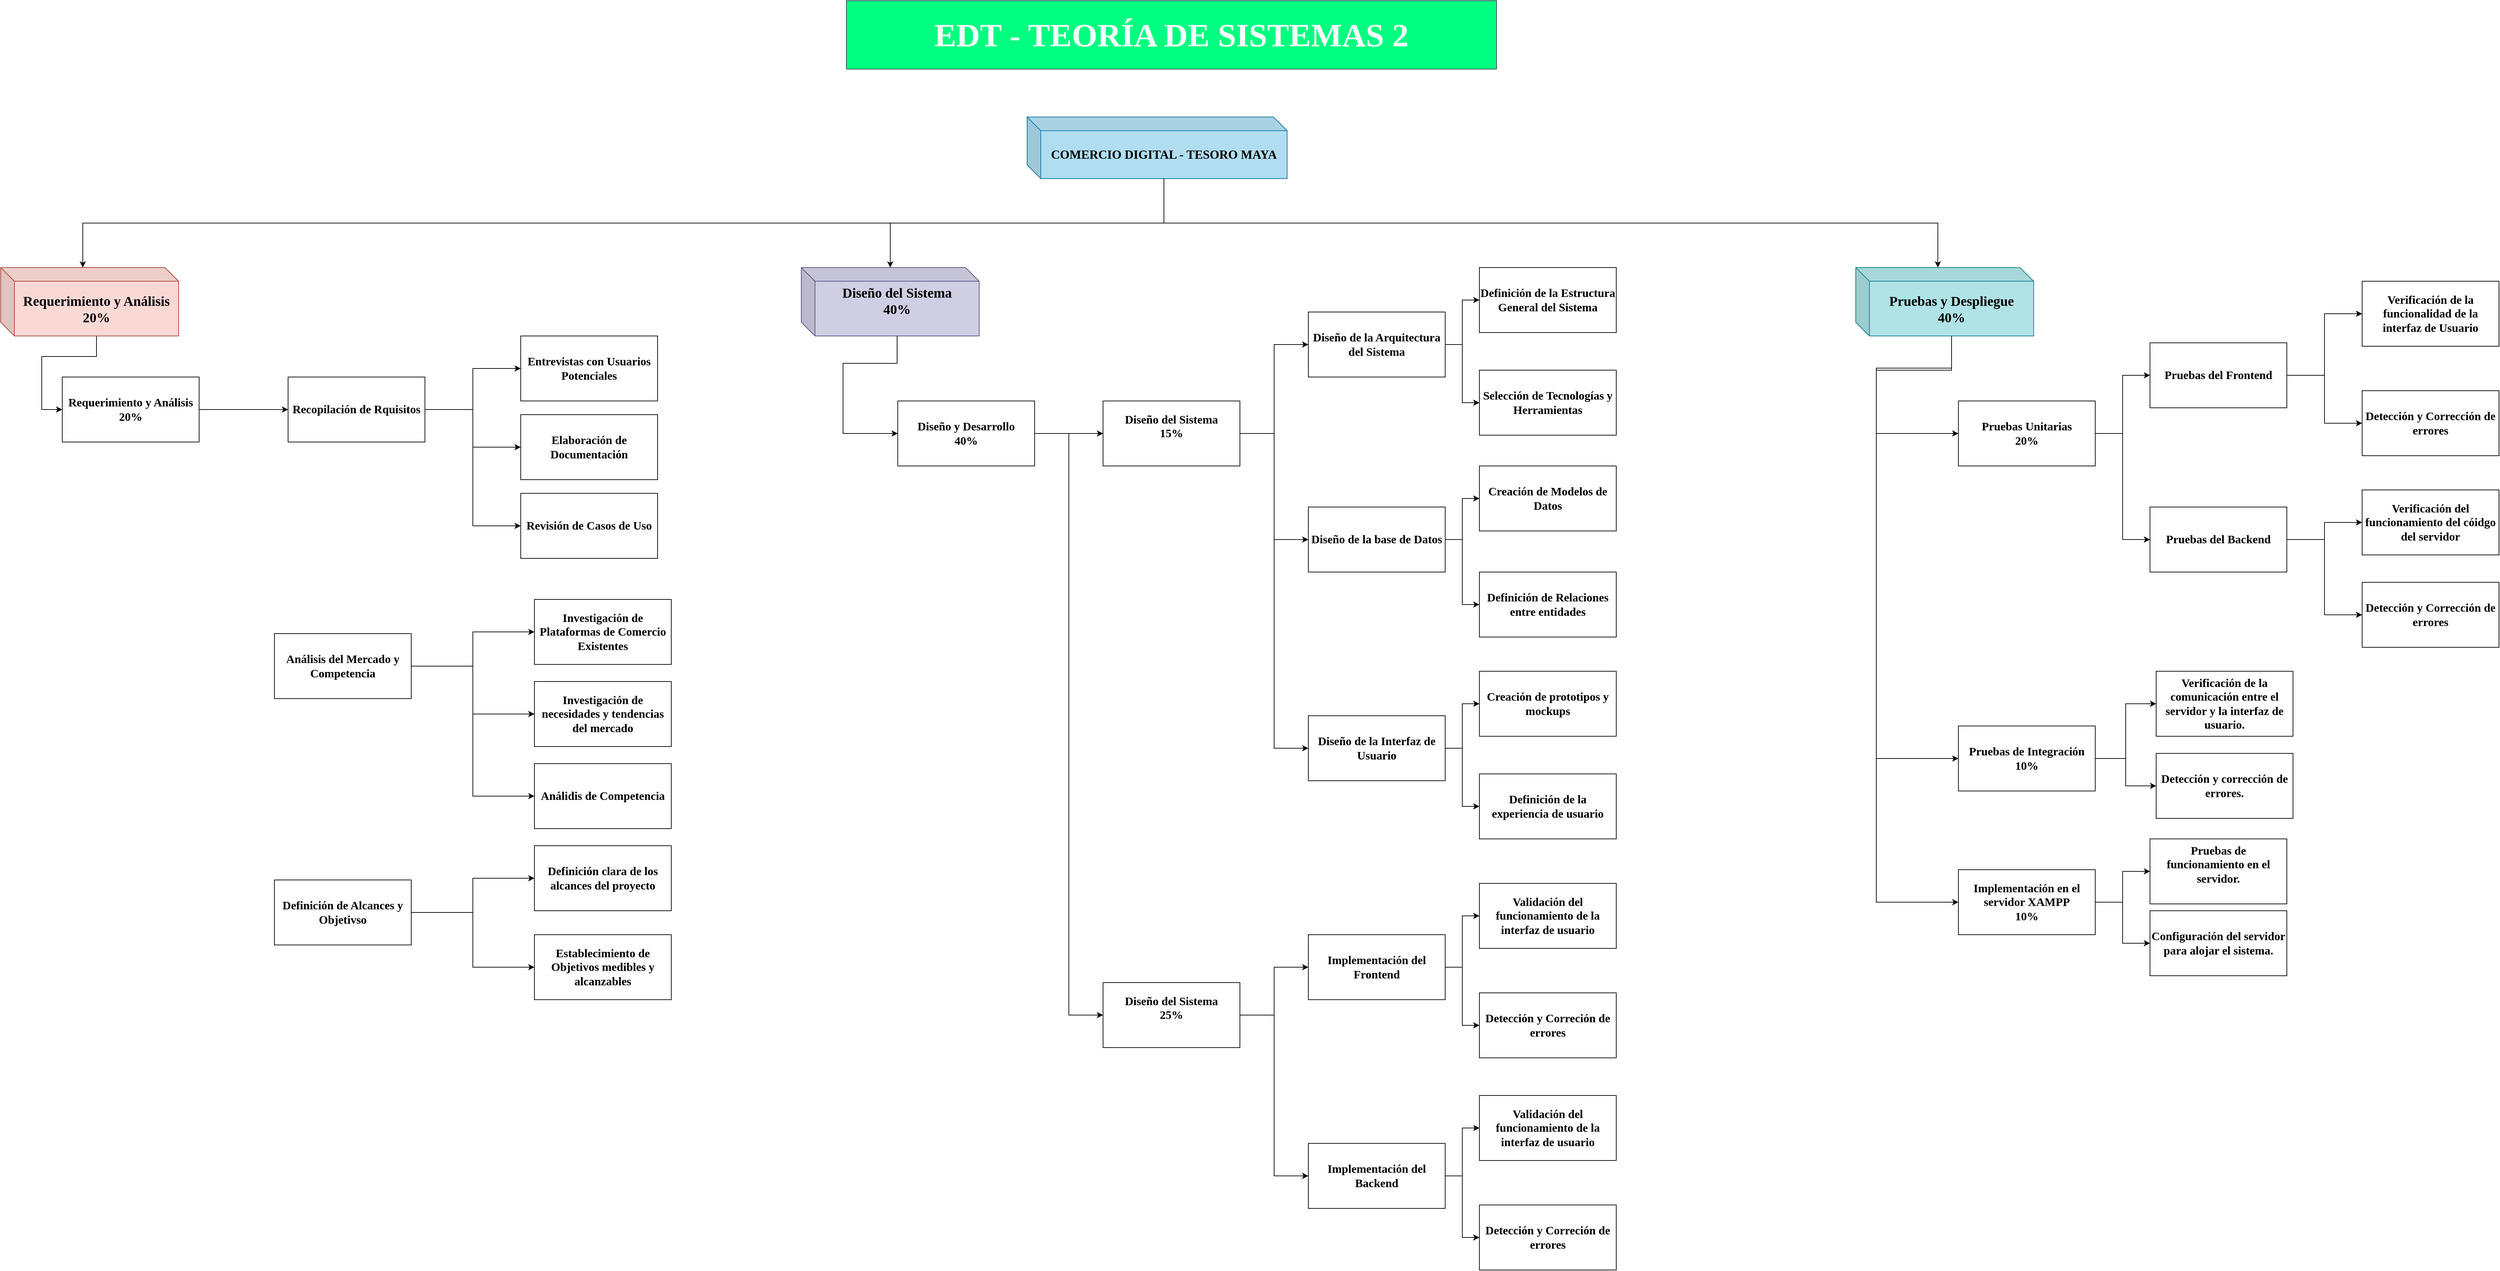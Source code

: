 <mxfile version="23.1.5" type="device">
  <diagram name="Página-1" id="y0PyfUEAWKG5MKSjvkbq">
    <mxGraphModel dx="4200" dy="2676" grid="1" gridSize="10" guides="1" tooltips="1" connect="1" arrows="1" fold="1" page="1" pageScale="1" pageWidth="827" pageHeight="1169" math="0" shadow="0">
      <root>
        <mxCell id="0" />
        <mxCell id="1" parent="0" />
        <mxCell id="Nq9krzEUvzTZvL4iwR_3-89" style="edgeStyle=orthogonalEdgeStyle;rounded=0;orthogonalLoop=1;jettySize=auto;html=1;exitX=0;exitY=0;exitDx=200;exitDy=90;exitPerimeter=0;" parent="1" source="BxOqO0l4948KKMsA6b3B-2" target="BxOqO0l4948KKMsA6b3B-6" edge="1">
          <mxGeometry relative="1" as="geometry" />
        </mxCell>
        <mxCell id="BxOqO0l4948KKMsA6b3B-2" value="COMERCIO DIGITAL - TESORO MAYA" style="shape=cube;whiteSpace=wrap;html=1;boundedLbl=1;backgroundOutline=1;darkOpacity=0.05;darkOpacity2=0.1;fillColor=#b1ddf0;strokeColor=#10739e;fontFamily=Comic Sans MS;fontStyle=1;fontSize=18;" parent="1" vertex="1">
          <mxGeometry x="1580" y="190" width="380" height="90" as="geometry" />
        </mxCell>
        <mxCell id="BxOqO0l4948KKMsA6b3B-3" value="&lt;font face=&quot;Comic Sans MS&quot; style=&quot;font-size: 48px;&quot;&gt;&lt;b&gt;EDT - TEORÍA DE SISTEMAS 2&lt;/b&gt;&lt;/font&gt;" style="rounded=0;whiteSpace=wrap;html=1;fillColor=#00FF80;fontColor=#ffffff;strokeColor=#314354;" parent="1" vertex="1">
          <mxGeometry x="1316" y="20" width="950" height="100" as="geometry" />
        </mxCell>
        <mxCell id="BxOqO0l4948KKMsA6b3B-14" style="edgeStyle=orthogonalEdgeStyle;rounded=0;orthogonalLoop=1;jettySize=auto;html=1;exitX=0;exitY=0;exitDx=140;exitDy=100;exitPerimeter=0;entryX=0;entryY=0.5;entryDx=0;entryDy=0;" parent="1" source="BxOqO0l4948KKMsA6b3B-4" target="BxOqO0l4948KKMsA6b3B-10" edge="1">
          <mxGeometry relative="1" as="geometry">
            <Array as="points">
              <mxPoint x="220" y="540" />
              <mxPoint x="140" y="540" />
              <mxPoint x="140" y="618" />
            </Array>
          </mxGeometry>
        </mxCell>
        <mxCell id="BxOqO0l4948KKMsA6b3B-4" value="&lt;font face=&quot;Comic Sans MS&quot; color=&quot;#000000&quot;&gt;&lt;span style=&quot;font-size: 20px;&quot;&gt;&lt;b&gt;Requerimiento y Análisis&lt;br&gt;20%&lt;br&gt;&lt;/b&gt;&lt;/span&gt;&lt;/font&gt;" style="shape=cube;whiteSpace=wrap;html=1;boundedLbl=1;backgroundOutline=1;darkOpacity=0.05;darkOpacity2=0.1;fillColor=#fad9d5;strokeColor=#ae4132;" parent="1" vertex="1">
          <mxGeometry x="80" y="410" width="260" height="100" as="geometry" />
        </mxCell>
        <mxCell id="Nq9krzEUvzTZvL4iwR_3-23" style="edgeStyle=orthogonalEdgeStyle;rounded=0;orthogonalLoop=1;jettySize=auto;html=1;exitX=0;exitY=0;exitDx=140;exitDy=100;exitPerimeter=0;entryX=0;entryY=0.5;entryDx=0;entryDy=0;" parent="1" source="BxOqO0l4948KKMsA6b3B-6" target="BxOqO0l4948KKMsA6b3B-21" edge="1">
          <mxGeometry relative="1" as="geometry">
            <Array as="points">
              <mxPoint x="1390" y="550" />
              <mxPoint x="1311" y="550" />
              <mxPoint x="1311" y="653" />
            </Array>
          </mxGeometry>
        </mxCell>
        <mxCell id="BxOqO0l4948KKMsA6b3B-6" value="&lt;font size=&quot;1&quot; style=&quot;&quot; face=&quot;Comic Sans MS&quot; color=&quot;#000000&quot;&gt;&lt;b style=&quot;font-size: 20px;&quot;&gt;Diseño del Sistema&lt;br&gt;40%&lt;br&gt;&lt;br&gt;&lt;/b&gt;&lt;/font&gt;" style="shape=cube;whiteSpace=wrap;html=1;boundedLbl=1;backgroundOutline=1;darkOpacity=0.05;darkOpacity2=0.1;fillColor=#d0cee2;strokeColor=#56517e;" parent="1" vertex="1">
          <mxGeometry x="1250" y="410" width="260" height="100" as="geometry" />
        </mxCell>
        <mxCell id="Nq9krzEUvzTZvL4iwR_3-58" style="edgeStyle=orthogonalEdgeStyle;rounded=0;orthogonalLoop=1;jettySize=auto;html=1;exitX=0;exitY=0;exitDx=140;exitDy=100;exitPerimeter=0;entryX=0;entryY=0.5;entryDx=0;entryDy=0;" parent="1" source="BxOqO0l4948KKMsA6b3B-7" target="Nq9krzEUvzTZvL4iwR_3-57" edge="1">
          <mxGeometry relative="1" as="geometry">
            <Array as="points">
              <mxPoint x="2931" y="557" />
              <mxPoint x="2821" y="557" />
              <mxPoint x="2821" y="653" />
            </Array>
          </mxGeometry>
        </mxCell>
        <mxCell id="Nq9krzEUvzTZvL4iwR_3-74" style="edgeStyle=orthogonalEdgeStyle;rounded=0;orthogonalLoop=1;jettySize=auto;html=1;exitX=0;exitY=0;exitDx=140;exitDy=100;exitPerimeter=0;entryX=0;entryY=0.5;entryDx=0;entryDy=0;" parent="1" source="BxOqO0l4948KKMsA6b3B-7" target="Nq9krzEUvzTZvL4iwR_3-73" edge="1">
          <mxGeometry relative="1" as="geometry">
            <Array as="points">
              <mxPoint x="2931" y="560" />
              <mxPoint x="2821" y="560" />
              <mxPoint x="2821" y="1127" />
            </Array>
          </mxGeometry>
        </mxCell>
        <mxCell id="Nq9krzEUvzTZvL4iwR_3-80" style="edgeStyle=orthogonalEdgeStyle;rounded=0;orthogonalLoop=1;jettySize=auto;html=1;exitX=0;exitY=0;exitDx=140;exitDy=100;exitPerimeter=0;entryX=0;entryY=0.5;entryDx=0;entryDy=0;" parent="1" source="BxOqO0l4948KKMsA6b3B-7" target="Nq9krzEUvzTZvL4iwR_3-77" edge="1">
          <mxGeometry relative="1" as="geometry">
            <Array as="points">
              <mxPoint x="2931" y="560" />
              <mxPoint x="2821" y="560" />
              <mxPoint x="2821" y="1337" />
            </Array>
          </mxGeometry>
        </mxCell>
        <mxCell id="BxOqO0l4948KKMsA6b3B-7" value="&lt;font face=&quot;Comic Sans MS&quot; color=&quot;#000000&quot;&gt;&lt;span style=&quot;font-size: 20px;&quot;&gt;&lt;b&gt;Pruebas y Despliegue&lt;br&gt;40%&lt;br&gt;&lt;/b&gt;&lt;/span&gt;&lt;/font&gt;" style="shape=cube;whiteSpace=wrap;html=1;boundedLbl=1;backgroundOutline=1;darkOpacity=0.05;darkOpacity2=0.1;fillColor=#b0e3e6;strokeColor=#0e8088;" parent="1" vertex="1">
          <mxGeometry x="2791" y="410" width="260" height="100" as="geometry" />
        </mxCell>
        <mxCell id="Nq9krzEUvzTZvL4iwR_3-86" style="edgeStyle=orthogonalEdgeStyle;rounded=0;orthogonalLoop=1;jettySize=auto;html=1;exitX=1;exitY=0.5;exitDx=0;exitDy=0;entryX=0;entryY=0.5;entryDx=0;entryDy=0;" parent="1" source="BxOqO0l4948KKMsA6b3B-10" target="Nq9krzEUvzTZvL4iwR_3-82" edge="1">
          <mxGeometry relative="1" as="geometry" />
        </mxCell>
        <mxCell id="BxOqO0l4948KKMsA6b3B-10" value="Requerimiento y Análisis&lt;br&gt;20%" style="rounded=0;whiteSpace=wrap;html=1;fillColor=none;fontStyle=1;fontSize=17;fontFamily=Comic Sans MS;" parent="1" vertex="1">
          <mxGeometry x="170" y="570" width="200" height="95" as="geometry" />
        </mxCell>
        <mxCell id="Nq9krzEUvzTZvL4iwR_3-12" style="edgeStyle=orthogonalEdgeStyle;rounded=0;orthogonalLoop=1;jettySize=auto;html=1;exitX=1;exitY=0.5;exitDx=0;exitDy=0;entryX=0;entryY=0.5;entryDx=0;entryDy=0;" parent="1" source="BxOqO0l4948KKMsA6b3B-11" target="Nq9krzEUvzTZvL4iwR_3-5" edge="1">
          <mxGeometry relative="1" as="geometry" />
        </mxCell>
        <mxCell id="Nq9krzEUvzTZvL4iwR_3-13" style="edgeStyle=orthogonalEdgeStyle;rounded=0;orthogonalLoop=1;jettySize=auto;html=1;exitX=1;exitY=0.5;exitDx=0;exitDy=0;entryX=0;entryY=0.5;entryDx=0;entryDy=0;" parent="1" source="BxOqO0l4948KKMsA6b3B-11" target="Nq9krzEUvzTZvL4iwR_3-6" edge="1">
          <mxGeometry relative="1" as="geometry" />
        </mxCell>
        <mxCell id="Nq9krzEUvzTZvL4iwR_3-14" style="edgeStyle=orthogonalEdgeStyle;rounded=0;orthogonalLoop=1;jettySize=auto;html=1;exitX=1;exitY=0.5;exitDx=0;exitDy=0;entryX=0;entryY=0.5;entryDx=0;entryDy=0;" parent="1" source="BxOqO0l4948KKMsA6b3B-11" target="Nq9krzEUvzTZvL4iwR_3-7" edge="1">
          <mxGeometry relative="1" as="geometry" />
        </mxCell>
        <mxCell id="BxOqO0l4948KKMsA6b3B-11" value="Análisis del Mercado y Competencia" style="rounded=0;whiteSpace=wrap;html=1;fillColor=none;fontStyle=1;fontSize=17;fontFamily=Comic Sans MS;" parent="1" vertex="1">
          <mxGeometry x="480" y="945" width="200" height="95" as="geometry" />
        </mxCell>
        <mxCell id="Nq9krzEUvzTZvL4iwR_3-16" style="edgeStyle=orthogonalEdgeStyle;rounded=0;orthogonalLoop=1;jettySize=auto;html=1;exitX=1;exitY=0.5;exitDx=0;exitDy=0;entryX=0;entryY=0.5;entryDx=0;entryDy=0;" parent="1" source="BxOqO0l4948KKMsA6b3B-12" target="BxOqO0l4948KKMsA6b3B-13" edge="1">
          <mxGeometry relative="1" as="geometry" />
        </mxCell>
        <mxCell id="Nq9krzEUvzTZvL4iwR_3-17" style="edgeStyle=orthogonalEdgeStyle;rounded=0;orthogonalLoop=1;jettySize=auto;html=1;exitX=1;exitY=0.5;exitDx=0;exitDy=0;entryX=0;entryY=0.5;entryDx=0;entryDy=0;" parent="1" source="BxOqO0l4948KKMsA6b3B-12" target="BxOqO0l4948KKMsA6b3B-28" edge="1">
          <mxGeometry relative="1" as="geometry" />
        </mxCell>
        <mxCell id="BxOqO0l4948KKMsA6b3B-12" value="Definición de Alcances y Objetivso" style="rounded=0;whiteSpace=wrap;html=1;fillColor=none;fontStyle=1;fontSize=17;fontFamily=Comic Sans MS;" parent="1" vertex="1">
          <mxGeometry x="480" y="1305" width="200" height="95" as="geometry" />
        </mxCell>
        <mxCell id="BxOqO0l4948KKMsA6b3B-13" value="Definición clara de los alcances del proyecto" style="rounded=0;whiteSpace=wrap;html=1;fillColor=none;fontStyle=1;fontSize=17;fontFamily=Comic Sans MS;" parent="1" vertex="1">
          <mxGeometry x="860" y="1255" width="200" height="95" as="geometry" />
        </mxCell>
        <mxCell id="Nq9krzEUvzTZvL4iwR_3-21" style="edgeStyle=orthogonalEdgeStyle;rounded=0;orthogonalLoop=1;jettySize=auto;html=1;exitX=1;exitY=0.5;exitDx=0;exitDy=0;entryX=0;entryY=0.5;entryDx=0;entryDy=0;" parent="1" source="BxOqO0l4948KKMsA6b3B-21" target="BxOqO0l4948KKMsA6b3B-23" edge="1">
          <mxGeometry relative="1" as="geometry" />
        </mxCell>
        <mxCell id="Nq9krzEUvzTZvL4iwR_3-43" style="edgeStyle=orthogonalEdgeStyle;rounded=0;orthogonalLoop=1;jettySize=auto;html=1;exitX=1;exitY=0.5;exitDx=0;exitDy=0;entryX=0;entryY=0.5;entryDx=0;entryDy=0;" parent="1" source="BxOqO0l4948KKMsA6b3B-21" target="Nq9krzEUvzTZvL4iwR_3-42" edge="1">
          <mxGeometry relative="1" as="geometry" />
        </mxCell>
        <mxCell id="BxOqO0l4948KKMsA6b3B-21" value="Diseño y Desarrollo&lt;br&gt;40%" style="rounded=0;whiteSpace=wrap;html=1;fillColor=none;fontStyle=1;fontSize=17;fontFamily=Comic Sans MS;" parent="1" vertex="1">
          <mxGeometry x="1391" y="605" width="200" height="95" as="geometry" />
        </mxCell>
        <mxCell id="Nq9krzEUvzTZvL4iwR_3-24" style="edgeStyle=orthogonalEdgeStyle;rounded=0;orthogonalLoop=1;jettySize=auto;html=1;exitX=1;exitY=0.5;exitDx=0;exitDy=0;entryX=0;entryY=0.5;entryDx=0;entryDy=0;" parent="1" source="BxOqO0l4948KKMsA6b3B-23" target="Nq9krzEUvzTZvL4iwR_3-18" edge="1">
          <mxGeometry relative="1" as="geometry" />
        </mxCell>
        <mxCell id="Nq9krzEUvzTZvL4iwR_3-31" style="edgeStyle=orthogonalEdgeStyle;rounded=0;orthogonalLoop=1;jettySize=auto;html=1;exitX=1;exitY=0.5;exitDx=0;exitDy=0;entryX=0;entryY=0.5;entryDx=0;entryDy=0;" parent="1" source="BxOqO0l4948KKMsA6b3B-23" target="Nq9krzEUvzTZvL4iwR_3-19" edge="1">
          <mxGeometry relative="1" as="geometry" />
        </mxCell>
        <mxCell id="Nq9krzEUvzTZvL4iwR_3-41" style="edgeStyle=orthogonalEdgeStyle;rounded=0;orthogonalLoop=1;jettySize=auto;html=1;exitX=1;exitY=0.5;exitDx=0;exitDy=0;entryX=0;entryY=0.5;entryDx=0;entryDy=0;" parent="1" source="BxOqO0l4948KKMsA6b3B-23" target="Nq9krzEUvzTZvL4iwR_3-36" edge="1">
          <mxGeometry relative="1" as="geometry" />
        </mxCell>
        <mxCell id="BxOqO0l4948KKMsA6b3B-23" value="Diseño del Sistema&lt;br&gt;15%&lt;div&gt;&lt;br/&gt;&lt;/div&gt;" style="rounded=0;whiteSpace=wrap;html=1;fillColor=none;fontStyle=1;fontSize=17;fontFamily=Comic Sans MS;" parent="1" vertex="1">
          <mxGeometry x="1691" y="605" width="200" height="95" as="geometry" />
        </mxCell>
        <mxCell id="BxOqO0l4948KKMsA6b3B-28" value="Establecimiento de Objetivos medibles y alcanzables" style="rounded=0;whiteSpace=wrap;html=1;fillColor=none;fontStyle=1;fontSize=17;fontFamily=Comic Sans MS;" parent="1" vertex="1">
          <mxGeometry x="860" y="1385" width="200" height="95" as="geometry" />
        </mxCell>
        <mxCell id="Nq9krzEUvzTZvL4iwR_3-1" value="Entrevistas con Usuarios Potenciales" style="rounded=0;whiteSpace=wrap;html=1;fillColor=none;fontStyle=1;fontSize=17;fontFamily=Comic Sans MS;" parent="1" vertex="1">
          <mxGeometry x="840" y="510" width="200" height="95" as="geometry" />
        </mxCell>
        <mxCell id="Nq9krzEUvzTZvL4iwR_3-2" value="Elaboración de Documentación" style="rounded=0;whiteSpace=wrap;html=1;fillColor=none;fontStyle=1;fontSize=17;fontFamily=Comic Sans MS;" parent="1" vertex="1">
          <mxGeometry x="840" y="625" width="200" height="95" as="geometry" />
        </mxCell>
        <mxCell id="Nq9krzEUvzTZvL4iwR_3-3" value="Revisión de Casos de Uso" style="rounded=0;whiteSpace=wrap;html=1;fillColor=none;fontStyle=1;fontSize=17;fontFamily=Comic Sans MS;" parent="1" vertex="1">
          <mxGeometry x="840" y="740" width="200" height="95" as="geometry" />
        </mxCell>
        <mxCell id="Nq9krzEUvzTZvL4iwR_3-5" value="Investigación de Plataformas de Comercio Existentes" style="rounded=0;whiteSpace=wrap;html=1;fillColor=none;fontStyle=1;fontSize=17;fontFamily=Comic Sans MS;" parent="1" vertex="1">
          <mxGeometry x="860" y="895" width="200" height="95" as="geometry" />
        </mxCell>
        <mxCell id="Nq9krzEUvzTZvL4iwR_3-6" value="Investigación de necesidades y tendencias del mercado" style="rounded=0;whiteSpace=wrap;html=1;fillColor=none;fontStyle=1;fontSize=17;fontFamily=Comic Sans MS;" parent="1" vertex="1">
          <mxGeometry x="860" y="1015" width="200" height="95" as="geometry" />
        </mxCell>
        <mxCell id="Nq9krzEUvzTZvL4iwR_3-7" value="Análidis de Competencia" style="rounded=0;whiteSpace=wrap;html=1;fillColor=none;fontStyle=1;fontSize=17;fontFamily=Comic Sans MS;" parent="1" vertex="1">
          <mxGeometry x="860" y="1135" width="200" height="95" as="geometry" />
        </mxCell>
        <mxCell id="Nq9krzEUvzTZvL4iwR_3-30" style="edgeStyle=orthogonalEdgeStyle;rounded=0;orthogonalLoop=1;jettySize=auto;html=1;exitX=1;exitY=0.5;exitDx=0;exitDy=0;entryX=0;entryY=0.5;entryDx=0;entryDy=0;" parent="1" source="Nq9krzEUvzTZvL4iwR_3-18" target="Nq9krzEUvzTZvL4iwR_3-28" edge="1">
          <mxGeometry relative="1" as="geometry" />
        </mxCell>
        <mxCell id="Nq9krzEUvzTZvL4iwR_3-87" style="edgeStyle=orthogonalEdgeStyle;rounded=0;orthogonalLoop=1;jettySize=auto;html=1;exitX=1;exitY=0.5;exitDx=0;exitDy=0;entryX=0;entryY=0.5;entryDx=0;entryDy=0;" parent="1" source="Nq9krzEUvzTZvL4iwR_3-18" target="Nq9krzEUvzTZvL4iwR_3-27" edge="1">
          <mxGeometry relative="1" as="geometry" />
        </mxCell>
        <mxCell id="Nq9krzEUvzTZvL4iwR_3-18" value="Diseño de la Arquitectura del Sistema" style="rounded=0;whiteSpace=wrap;html=1;fillColor=none;fontStyle=1;fontSize=17;fontFamily=Comic Sans MS;" parent="1" vertex="1">
          <mxGeometry x="1991" y="475" width="200" height="95" as="geometry" />
        </mxCell>
        <mxCell id="Nq9krzEUvzTZvL4iwR_3-33" style="edgeStyle=orthogonalEdgeStyle;rounded=0;orthogonalLoop=1;jettySize=auto;html=1;exitX=1;exitY=0.5;exitDx=0;exitDy=0;entryX=0;entryY=0.5;entryDx=0;entryDy=0;" parent="1" source="Nq9krzEUvzTZvL4iwR_3-19" target="Nq9krzEUvzTZvL4iwR_3-32" edge="1">
          <mxGeometry relative="1" as="geometry" />
        </mxCell>
        <mxCell id="Nq9krzEUvzTZvL4iwR_3-35" style="edgeStyle=orthogonalEdgeStyle;rounded=0;orthogonalLoop=1;jettySize=auto;html=1;exitX=1;exitY=0.5;exitDx=0;exitDy=0;entryX=0;entryY=0.5;entryDx=0;entryDy=0;" parent="1" source="Nq9krzEUvzTZvL4iwR_3-19" target="Nq9krzEUvzTZvL4iwR_3-34" edge="1">
          <mxGeometry relative="1" as="geometry" />
        </mxCell>
        <mxCell id="Nq9krzEUvzTZvL4iwR_3-19" value="Diseño de la base de Datos" style="rounded=0;whiteSpace=wrap;html=1;fillColor=none;fontStyle=1;fontSize=17;fontFamily=Comic Sans MS;" parent="1" vertex="1">
          <mxGeometry x="1991" y="760" width="200" height="95" as="geometry" />
        </mxCell>
        <mxCell id="Nq9krzEUvzTZvL4iwR_3-27" value="Definición de la Estructura General del Sistema" style="rounded=0;whiteSpace=wrap;html=1;fillColor=none;fontStyle=1;fontSize=17;fontFamily=Comic Sans MS;" parent="1" vertex="1">
          <mxGeometry x="2241" y="410" width="200" height="95" as="geometry" />
        </mxCell>
        <mxCell id="Nq9krzEUvzTZvL4iwR_3-28" value="Selección de Tecnologías y Herramientas" style="rounded=0;whiteSpace=wrap;html=1;fillColor=none;fontStyle=1;fontSize=17;fontFamily=Comic Sans MS;" parent="1" vertex="1">
          <mxGeometry x="2241" y="560" width="200" height="95" as="geometry" />
        </mxCell>
        <mxCell id="Nq9krzEUvzTZvL4iwR_3-32" value="Creación de Modelos de Datos" style="rounded=0;whiteSpace=wrap;html=1;fillColor=none;fontStyle=1;fontSize=17;fontFamily=Comic Sans MS;" parent="1" vertex="1">
          <mxGeometry x="2241" y="700" width="200" height="95" as="geometry" />
        </mxCell>
        <mxCell id="Nq9krzEUvzTZvL4iwR_3-34" value="Definición de Relaciones entre entidades" style="rounded=0;whiteSpace=wrap;html=1;fillColor=none;fontStyle=1;fontSize=17;fontFamily=Comic Sans MS;" parent="1" vertex="1">
          <mxGeometry x="2241" y="855" width="200" height="95" as="geometry" />
        </mxCell>
        <mxCell id="Nq9krzEUvzTZvL4iwR_3-39" style="edgeStyle=orthogonalEdgeStyle;rounded=0;orthogonalLoop=1;jettySize=auto;html=1;exitX=1;exitY=0.5;exitDx=0;exitDy=0;entryX=0;entryY=0.5;entryDx=0;entryDy=0;" parent="1" source="Nq9krzEUvzTZvL4iwR_3-36" target="Nq9krzEUvzTZvL4iwR_3-37" edge="1">
          <mxGeometry relative="1" as="geometry" />
        </mxCell>
        <mxCell id="Nq9krzEUvzTZvL4iwR_3-40" style="edgeStyle=orthogonalEdgeStyle;rounded=0;orthogonalLoop=1;jettySize=auto;html=1;exitX=1;exitY=0.5;exitDx=0;exitDy=0;entryX=0;entryY=0.5;entryDx=0;entryDy=0;" parent="1" source="Nq9krzEUvzTZvL4iwR_3-36" target="Nq9krzEUvzTZvL4iwR_3-38" edge="1">
          <mxGeometry relative="1" as="geometry" />
        </mxCell>
        <mxCell id="Nq9krzEUvzTZvL4iwR_3-36" value="Diseño de la Interfaz de Usuario" style="rounded=0;whiteSpace=wrap;html=1;fillColor=none;fontStyle=1;fontSize=17;fontFamily=Comic Sans MS;" parent="1" vertex="1">
          <mxGeometry x="1991" y="1065" width="200" height="95" as="geometry" />
        </mxCell>
        <mxCell id="Nq9krzEUvzTZvL4iwR_3-37" value="Creación de prototipos y mockups" style="rounded=0;whiteSpace=wrap;html=1;fillColor=none;fontStyle=1;fontSize=17;fontFamily=Comic Sans MS;" parent="1" vertex="1">
          <mxGeometry x="2241" y="1000" width="200" height="95" as="geometry" />
        </mxCell>
        <mxCell id="Nq9krzEUvzTZvL4iwR_3-38" value="Definición de la experiencia de usuario" style="rounded=0;whiteSpace=wrap;html=1;fillColor=none;fontStyle=1;fontSize=17;fontFamily=Comic Sans MS;" parent="1" vertex="1">
          <mxGeometry x="2241" y="1150" width="200" height="95" as="geometry" />
        </mxCell>
        <mxCell id="Nq9krzEUvzTZvL4iwR_3-49" style="edgeStyle=orthogonalEdgeStyle;rounded=0;orthogonalLoop=1;jettySize=auto;html=1;exitX=1;exitY=0.5;exitDx=0;exitDy=0;entryX=0;entryY=0.5;entryDx=0;entryDy=0;" parent="1" source="Nq9krzEUvzTZvL4iwR_3-42" target="Nq9krzEUvzTZvL4iwR_3-44" edge="1">
          <mxGeometry relative="1" as="geometry" />
        </mxCell>
        <mxCell id="Nq9krzEUvzTZvL4iwR_3-51" style="edgeStyle=orthogonalEdgeStyle;rounded=0;orthogonalLoop=1;jettySize=auto;html=1;exitX=1;exitY=0.5;exitDx=0;exitDy=0;entryX=0;entryY=0.5;entryDx=0;entryDy=0;" parent="1" source="Nq9krzEUvzTZvL4iwR_3-42" target="Nq9krzEUvzTZvL4iwR_3-50" edge="1">
          <mxGeometry relative="1" as="geometry" />
        </mxCell>
        <mxCell id="Nq9krzEUvzTZvL4iwR_3-42" value="Diseño del Sistema&lt;br&gt;25%&lt;div&gt;&lt;br&gt;&lt;/div&gt;" style="rounded=0;whiteSpace=wrap;html=1;fillColor=none;fontStyle=1;fontSize=17;fontFamily=Comic Sans MS;" parent="1" vertex="1">
          <mxGeometry x="1691" y="1455" width="200" height="95" as="geometry" />
        </mxCell>
        <mxCell id="Nq9krzEUvzTZvL4iwR_3-46" style="edgeStyle=orthogonalEdgeStyle;rounded=0;orthogonalLoop=1;jettySize=auto;html=1;exitX=1;exitY=0.5;exitDx=0;exitDy=0;entryX=0;entryY=0.5;entryDx=0;entryDy=0;" parent="1" source="Nq9krzEUvzTZvL4iwR_3-44" target="Nq9krzEUvzTZvL4iwR_3-45" edge="1">
          <mxGeometry relative="1" as="geometry" />
        </mxCell>
        <mxCell id="Nq9krzEUvzTZvL4iwR_3-48" style="edgeStyle=orthogonalEdgeStyle;rounded=0;orthogonalLoop=1;jettySize=auto;html=1;exitX=1;exitY=0.5;exitDx=0;exitDy=0;entryX=0;entryY=0.5;entryDx=0;entryDy=0;" parent="1" source="Nq9krzEUvzTZvL4iwR_3-44" target="Nq9krzEUvzTZvL4iwR_3-47" edge="1">
          <mxGeometry relative="1" as="geometry" />
        </mxCell>
        <mxCell id="Nq9krzEUvzTZvL4iwR_3-44" value="Implementación del Frontend" style="rounded=0;whiteSpace=wrap;html=1;fillColor=none;fontStyle=1;fontSize=17;fontFamily=Comic Sans MS;" parent="1" vertex="1">
          <mxGeometry x="1991" y="1385" width="200" height="95" as="geometry" />
        </mxCell>
        <mxCell id="Nq9krzEUvzTZvL4iwR_3-45" value="Validación del funcionamiento de la interfaz de usuario" style="rounded=0;whiteSpace=wrap;html=1;fillColor=none;fontStyle=1;fontSize=17;fontFamily=Comic Sans MS;" parent="1" vertex="1">
          <mxGeometry x="2241" y="1310" width="200" height="95" as="geometry" />
        </mxCell>
        <mxCell id="Nq9krzEUvzTZvL4iwR_3-47" value="Detección y Correción de errores" style="rounded=0;whiteSpace=wrap;html=1;fillColor=none;fontStyle=1;fontSize=17;fontFamily=Comic Sans MS;" parent="1" vertex="1">
          <mxGeometry x="2241" y="1470" width="200" height="95" as="geometry" />
        </mxCell>
        <mxCell id="Nq9krzEUvzTZvL4iwR_3-54" style="edgeStyle=orthogonalEdgeStyle;rounded=0;orthogonalLoop=1;jettySize=auto;html=1;exitX=1;exitY=0.5;exitDx=0;exitDy=0;entryX=0;entryY=0.5;entryDx=0;entryDy=0;" parent="1" source="Nq9krzEUvzTZvL4iwR_3-50" target="Nq9krzEUvzTZvL4iwR_3-52" edge="1">
          <mxGeometry relative="1" as="geometry" />
        </mxCell>
        <mxCell id="Nq9krzEUvzTZvL4iwR_3-55" style="edgeStyle=orthogonalEdgeStyle;rounded=0;orthogonalLoop=1;jettySize=auto;html=1;exitX=1;exitY=0.5;exitDx=0;exitDy=0;entryX=0;entryY=0.5;entryDx=0;entryDy=0;" parent="1" source="Nq9krzEUvzTZvL4iwR_3-50" target="Nq9krzEUvzTZvL4iwR_3-53" edge="1">
          <mxGeometry relative="1" as="geometry" />
        </mxCell>
        <mxCell id="Nq9krzEUvzTZvL4iwR_3-50" value="Implementación del Backend" style="rounded=0;whiteSpace=wrap;html=1;fillColor=none;fontStyle=1;fontSize=17;fontFamily=Comic Sans MS;" parent="1" vertex="1">
          <mxGeometry x="1991" y="1690" width="200" height="95" as="geometry" />
        </mxCell>
        <mxCell id="Nq9krzEUvzTZvL4iwR_3-52" value="Validación del funcionamiento de la interfaz de usuario" style="rounded=0;whiteSpace=wrap;html=1;fillColor=none;fontStyle=1;fontSize=17;fontFamily=Comic Sans MS;" parent="1" vertex="1">
          <mxGeometry x="2241" y="1620" width="200" height="95" as="geometry" />
        </mxCell>
        <mxCell id="Nq9krzEUvzTZvL4iwR_3-53" value="Detección y Correción de errores" style="rounded=0;whiteSpace=wrap;html=1;fillColor=none;fontStyle=1;fontSize=17;fontFamily=Comic Sans MS;" parent="1" vertex="1">
          <mxGeometry x="2241" y="1780" width="200" height="95" as="geometry" />
        </mxCell>
        <mxCell id="Nq9krzEUvzTZvL4iwR_3-61" style="edgeStyle=orthogonalEdgeStyle;rounded=0;orthogonalLoop=1;jettySize=auto;html=1;exitX=1;exitY=0.5;exitDx=0;exitDy=0;entryX=0;entryY=0.5;entryDx=0;entryDy=0;" parent="1" source="Nq9krzEUvzTZvL4iwR_3-57" target="Nq9krzEUvzTZvL4iwR_3-59" edge="1">
          <mxGeometry relative="1" as="geometry" />
        </mxCell>
        <mxCell id="Nq9krzEUvzTZvL4iwR_3-62" style="edgeStyle=orthogonalEdgeStyle;rounded=0;orthogonalLoop=1;jettySize=auto;html=1;exitX=1;exitY=0.5;exitDx=0;exitDy=0;entryX=0;entryY=0.5;entryDx=0;entryDy=0;" parent="1" source="Nq9krzEUvzTZvL4iwR_3-57" target="Nq9krzEUvzTZvL4iwR_3-60" edge="1">
          <mxGeometry relative="1" as="geometry" />
        </mxCell>
        <mxCell id="Nq9krzEUvzTZvL4iwR_3-57" value="Pruebas Unitarias &lt;br&gt;20%" style="rounded=0;whiteSpace=wrap;html=1;fillColor=none;fontStyle=1;fontSize=17;fontFamily=Comic Sans MS;" parent="1" vertex="1">
          <mxGeometry x="2941" y="605" width="200" height="95" as="geometry" />
        </mxCell>
        <mxCell id="Nq9krzEUvzTZvL4iwR_3-64" style="edgeStyle=orthogonalEdgeStyle;rounded=0;orthogonalLoop=1;jettySize=auto;html=1;exitX=1;exitY=0.5;exitDx=0;exitDy=0;entryX=0;entryY=0.5;entryDx=0;entryDy=0;" parent="1" source="Nq9krzEUvzTZvL4iwR_3-59" target="Nq9krzEUvzTZvL4iwR_3-63" edge="1">
          <mxGeometry relative="1" as="geometry" />
        </mxCell>
        <mxCell id="Nq9krzEUvzTZvL4iwR_3-66" style="edgeStyle=orthogonalEdgeStyle;rounded=0;orthogonalLoop=1;jettySize=auto;html=1;exitX=1;exitY=0.5;exitDx=0;exitDy=0;entryX=0;entryY=0.5;entryDx=0;entryDy=0;" parent="1" source="Nq9krzEUvzTZvL4iwR_3-59" target="Nq9krzEUvzTZvL4iwR_3-65" edge="1">
          <mxGeometry relative="1" as="geometry" />
        </mxCell>
        <mxCell id="Nq9krzEUvzTZvL4iwR_3-59" value="Pruebas del Frontend" style="rounded=0;whiteSpace=wrap;html=1;fillColor=none;fontStyle=1;fontSize=17;fontFamily=Comic Sans MS;" parent="1" vertex="1">
          <mxGeometry x="3221" y="520" width="200" height="95" as="geometry" />
        </mxCell>
        <mxCell id="Nq9krzEUvzTZvL4iwR_3-71" style="edgeStyle=orthogonalEdgeStyle;rounded=0;orthogonalLoop=1;jettySize=auto;html=1;exitX=1;exitY=0.5;exitDx=0;exitDy=0;entryX=0;entryY=0.5;entryDx=0;entryDy=0;" parent="1" source="Nq9krzEUvzTZvL4iwR_3-60" target="Nq9krzEUvzTZvL4iwR_3-67" edge="1">
          <mxGeometry relative="1" as="geometry" />
        </mxCell>
        <mxCell id="Nq9krzEUvzTZvL4iwR_3-72" style="edgeStyle=orthogonalEdgeStyle;rounded=0;orthogonalLoop=1;jettySize=auto;html=1;exitX=1;exitY=0.5;exitDx=0;exitDy=0;entryX=0;entryY=0.5;entryDx=0;entryDy=0;" parent="1" source="Nq9krzEUvzTZvL4iwR_3-60" target="Nq9krzEUvzTZvL4iwR_3-68" edge="1">
          <mxGeometry relative="1" as="geometry" />
        </mxCell>
        <mxCell id="Nq9krzEUvzTZvL4iwR_3-60" value="Pruebas del Backend" style="rounded=0;whiteSpace=wrap;html=1;fillColor=none;fontStyle=1;fontSize=17;fontFamily=Comic Sans MS;" parent="1" vertex="1">
          <mxGeometry x="3221" y="760" width="200" height="95" as="geometry" />
        </mxCell>
        <mxCell id="Nq9krzEUvzTZvL4iwR_3-63" value="Verificación de la funcionalidad de la interfaz de Usuario" style="rounded=0;whiteSpace=wrap;html=1;fillColor=none;fontStyle=1;fontSize=17;fontFamily=Comic Sans MS;" parent="1" vertex="1">
          <mxGeometry x="3531" y="430" width="200" height="95" as="geometry" />
        </mxCell>
        <mxCell id="Nq9krzEUvzTZvL4iwR_3-65" value="Detección y Corrección de errores" style="rounded=0;whiteSpace=wrap;html=1;fillColor=none;fontStyle=1;fontSize=17;fontFamily=Comic Sans MS;" parent="1" vertex="1">
          <mxGeometry x="3531" y="590" width="200" height="95" as="geometry" />
        </mxCell>
        <mxCell id="Nq9krzEUvzTZvL4iwR_3-67" value="Verificación del funcionamiento del cóidgo del servidor" style="rounded=0;whiteSpace=wrap;html=1;fillColor=none;fontStyle=1;fontSize=17;fontFamily=Comic Sans MS;" parent="1" vertex="1">
          <mxGeometry x="3531" y="735" width="200" height="95" as="geometry" />
        </mxCell>
        <mxCell id="Nq9krzEUvzTZvL4iwR_3-68" value="Detección y Corrección de errores" style="rounded=0;whiteSpace=wrap;html=1;fillColor=none;fontStyle=1;fontSize=17;fontFamily=Comic Sans MS;" parent="1" vertex="1">
          <mxGeometry x="3531" y="870" width="200" height="95" as="geometry" />
        </mxCell>
        <mxCell id="Nq9krzEUvzTZvL4iwR_3-76" style="edgeStyle=orthogonalEdgeStyle;rounded=0;orthogonalLoop=1;jettySize=auto;html=1;exitX=1;exitY=0.5;exitDx=0;exitDy=0;entryX=0;entryY=0.5;entryDx=0;entryDy=0;" parent="1" source="Nq9krzEUvzTZvL4iwR_3-73" target="Nq9krzEUvzTZvL4iwR_3-75" edge="1">
          <mxGeometry relative="1" as="geometry" />
        </mxCell>
        <mxCell id="7iV-M4daSiLtQ0Eick1_-5" style="edgeStyle=orthogonalEdgeStyle;rounded=0;orthogonalLoop=1;jettySize=auto;html=1;exitX=1;exitY=0.5;exitDx=0;exitDy=0;entryX=0;entryY=0.5;entryDx=0;entryDy=0;" edge="1" parent="1" source="Nq9krzEUvzTZvL4iwR_3-73" target="7iV-M4daSiLtQ0Eick1_-4">
          <mxGeometry relative="1" as="geometry" />
        </mxCell>
        <mxCell id="Nq9krzEUvzTZvL4iwR_3-73" value="Pruebas de Integración 10%" style="rounded=0;whiteSpace=wrap;html=1;fillColor=none;fontStyle=1;fontSize=17;fontFamily=Comic Sans MS;" parent="1" vertex="1">
          <mxGeometry x="2941" y="1080" width="200" height="95" as="geometry" />
        </mxCell>
        <mxCell id="Nq9krzEUvzTZvL4iwR_3-75" value="Verificación de la comunicación entre el servidor y la interfaz de usuario." style="rounded=0;whiteSpace=wrap;html=1;fillColor=none;fontStyle=1;fontSize=17;fontFamily=Comic Sans MS;" parent="1" vertex="1">
          <mxGeometry x="3230" y="1000" width="200" height="95" as="geometry" />
        </mxCell>
        <mxCell id="Nq9krzEUvzTZvL4iwR_3-79" style="edgeStyle=orthogonalEdgeStyle;rounded=0;orthogonalLoop=1;jettySize=auto;html=1;exitX=1;exitY=0.5;exitDx=0;exitDy=0;entryX=0;entryY=0.5;entryDx=0;entryDy=0;" parent="1" source="Nq9krzEUvzTZvL4iwR_3-77" target="Nq9krzEUvzTZvL4iwR_3-78" edge="1">
          <mxGeometry relative="1" as="geometry" />
        </mxCell>
        <mxCell id="7iV-M4daSiLtQ0Eick1_-2" style="edgeStyle=orthogonalEdgeStyle;rounded=0;orthogonalLoop=1;jettySize=auto;html=1;exitX=1;exitY=0.5;exitDx=0;exitDy=0;entryX=0;entryY=0.5;entryDx=0;entryDy=0;" edge="1" parent="1" source="Nq9krzEUvzTZvL4iwR_3-77" target="7iV-M4daSiLtQ0Eick1_-1">
          <mxGeometry relative="1" as="geometry" />
        </mxCell>
        <mxCell id="Nq9krzEUvzTZvL4iwR_3-77" value="Implementación en el servidor XAMPP&lt;br&gt;10%" style="rounded=0;whiteSpace=wrap;html=1;fillColor=none;fontStyle=1;fontSize=17;fontFamily=Comic Sans MS;" parent="1" vertex="1">
          <mxGeometry x="2941" y="1290" width="200" height="95" as="geometry" />
        </mxCell>
        <mxCell id="Nq9krzEUvzTZvL4iwR_3-78" value="&lt;div&gt;Pruebas de funcionamiento en el servidor.&lt;/div&gt;&lt;div&gt;&lt;br&gt;&lt;/div&gt;" style="rounded=0;whiteSpace=wrap;html=1;fillColor=none;fontStyle=1;fontSize=17;fontFamily=Comic Sans MS;" parent="1" vertex="1">
          <mxGeometry x="3221" y="1245" width="200" height="95" as="geometry" />
        </mxCell>
        <mxCell id="Nq9krzEUvzTZvL4iwR_3-83" style="edgeStyle=orthogonalEdgeStyle;rounded=0;orthogonalLoop=1;jettySize=auto;html=1;exitX=1;exitY=0.5;exitDx=0;exitDy=0;entryX=0;entryY=0.5;entryDx=0;entryDy=0;" parent="1" source="Nq9krzEUvzTZvL4iwR_3-82" target="Nq9krzEUvzTZvL4iwR_3-1" edge="1">
          <mxGeometry relative="1" as="geometry" />
        </mxCell>
        <mxCell id="Nq9krzEUvzTZvL4iwR_3-84" style="edgeStyle=orthogonalEdgeStyle;rounded=0;orthogonalLoop=1;jettySize=auto;html=1;exitX=1;exitY=0.5;exitDx=0;exitDy=0;entryX=0;entryY=0.5;entryDx=0;entryDy=0;" parent="1" source="Nq9krzEUvzTZvL4iwR_3-82" target="Nq9krzEUvzTZvL4iwR_3-2" edge="1">
          <mxGeometry relative="1" as="geometry" />
        </mxCell>
        <mxCell id="Nq9krzEUvzTZvL4iwR_3-85" style="edgeStyle=orthogonalEdgeStyle;rounded=0;orthogonalLoop=1;jettySize=auto;html=1;exitX=1;exitY=0.5;exitDx=0;exitDy=0;entryX=0;entryY=0.5;entryDx=0;entryDy=0;" parent="1" source="Nq9krzEUvzTZvL4iwR_3-82" target="Nq9krzEUvzTZvL4iwR_3-3" edge="1">
          <mxGeometry relative="1" as="geometry" />
        </mxCell>
        <mxCell id="Nq9krzEUvzTZvL4iwR_3-82" value="Recopilación de Rquisitos" style="rounded=0;whiteSpace=wrap;html=1;fillColor=none;fontStyle=1;fontSize=17;fontFamily=Comic Sans MS;" parent="1" vertex="1">
          <mxGeometry x="500" y="570" width="200" height="95" as="geometry" />
        </mxCell>
        <mxCell id="Nq9krzEUvzTZvL4iwR_3-88" style="edgeStyle=orthogonalEdgeStyle;rounded=0;orthogonalLoop=1;jettySize=auto;html=1;exitX=0;exitY=0;exitDx=200;exitDy=90;exitPerimeter=0;entryX=0;entryY=0;entryDx=120;entryDy=0;entryPerimeter=0;" parent="1" source="BxOqO0l4948KKMsA6b3B-2" target="BxOqO0l4948KKMsA6b3B-4" edge="1">
          <mxGeometry relative="1" as="geometry" />
        </mxCell>
        <mxCell id="Nq9krzEUvzTZvL4iwR_3-90" style="edgeStyle=orthogonalEdgeStyle;rounded=0;orthogonalLoop=1;jettySize=auto;html=1;exitX=0;exitY=0;exitDx=200;exitDy=90;exitPerimeter=0;entryX=0;entryY=0;entryDx=120;entryDy=0;entryPerimeter=0;" parent="1" source="BxOqO0l4948KKMsA6b3B-2" target="BxOqO0l4948KKMsA6b3B-7" edge="1">
          <mxGeometry relative="1" as="geometry" />
        </mxCell>
        <mxCell id="7iV-M4daSiLtQ0Eick1_-1" value="Configuración del servidor para alojar el sistema." style="rounded=0;whiteSpace=wrap;html=1;fillColor=none;fontStyle=1;fontSize=17;fontFamily=Comic Sans MS;" vertex="1" parent="1">
          <mxGeometry x="3221" y="1350" width="200" height="95" as="geometry" />
        </mxCell>
        <mxCell id="7iV-M4daSiLtQ0Eick1_-4" value="Detección y corrección de errores." style="rounded=0;whiteSpace=wrap;html=1;fillColor=none;fontStyle=1;fontSize=17;fontFamily=Comic Sans MS;" vertex="1" parent="1">
          <mxGeometry x="3230" y="1120" width="200" height="95" as="geometry" />
        </mxCell>
      </root>
    </mxGraphModel>
  </diagram>
</mxfile>
